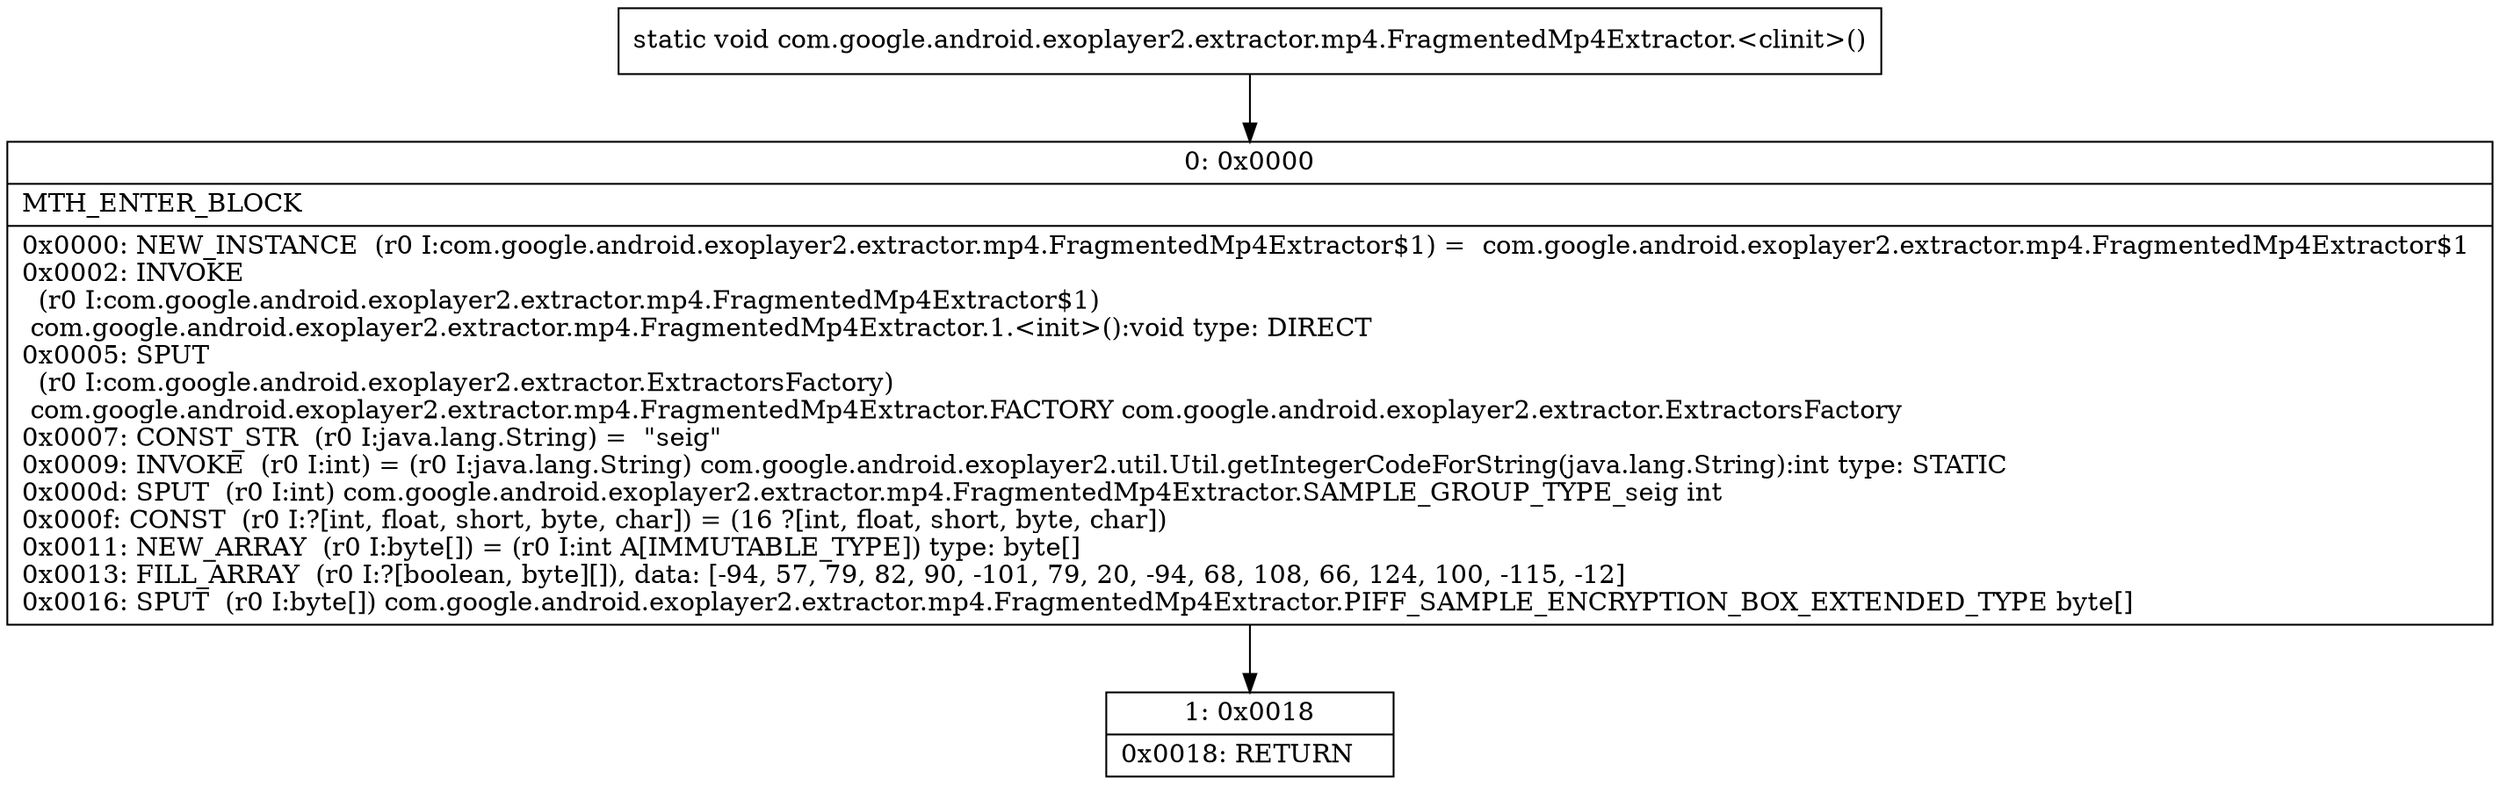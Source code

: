 digraph "CFG forcom.google.android.exoplayer2.extractor.mp4.FragmentedMp4Extractor.\<clinit\>()V" {
Node_0 [shape=record,label="{0\:\ 0x0000|MTH_ENTER_BLOCK\l|0x0000: NEW_INSTANCE  (r0 I:com.google.android.exoplayer2.extractor.mp4.FragmentedMp4Extractor$1) =  com.google.android.exoplayer2.extractor.mp4.FragmentedMp4Extractor$1 \l0x0002: INVOKE  \l  (r0 I:com.google.android.exoplayer2.extractor.mp4.FragmentedMp4Extractor$1)\l com.google.android.exoplayer2.extractor.mp4.FragmentedMp4Extractor.1.\<init\>():void type: DIRECT \l0x0005: SPUT  \l  (r0 I:com.google.android.exoplayer2.extractor.ExtractorsFactory)\l com.google.android.exoplayer2.extractor.mp4.FragmentedMp4Extractor.FACTORY com.google.android.exoplayer2.extractor.ExtractorsFactory \l0x0007: CONST_STR  (r0 I:java.lang.String) =  \"seig\" \l0x0009: INVOKE  (r0 I:int) = (r0 I:java.lang.String) com.google.android.exoplayer2.util.Util.getIntegerCodeForString(java.lang.String):int type: STATIC \l0x000d: SPUT  (r0 I:int) com.google.android.exoplayer2.extractor.mp4.FragmentedMp4Extractor.SAMPLE_GROUP_TYPE_seig int \l0x000f: CONST  (r0 I:?[int, float, short, byte, char]) = (16 ?[int, float, short, byte, char]) \l0x0011: NEW_ARRAY  (r0 I:byte[]) = (r0 I:int A[IMMUTABLE_TYPE]) type: byte[] \l0x0013: FILL_ARRAY  (r0 I:?[boolean, byte][]), data: [\-94, 57, 79, 82, 90, \-101, 79, 20, \-94, 68, 108, 66, 124, 100, \-115, \-12] \l0x0016: SPUT  (r0 I:byte[]) com.google.android.exoplayer2.extractor.mp4.FragmentedMp4Extractor.PIFF_SAMPLE_ENCRYPTION_BOX_EXTENDED_TYPE byte[] \l}"];
Node_1 [shape=record,label="{1\:\ 0x0018|0x0018: RETURN   \l}"];
MethodNode[shape=record,label="{static void com.google.android.exoplayer2.extractor.mp4.FragmentedMp4Extractor.\<clinit\>() }"];
MethodNode -> Node_0;
Node_0 -> Node_1;
}

